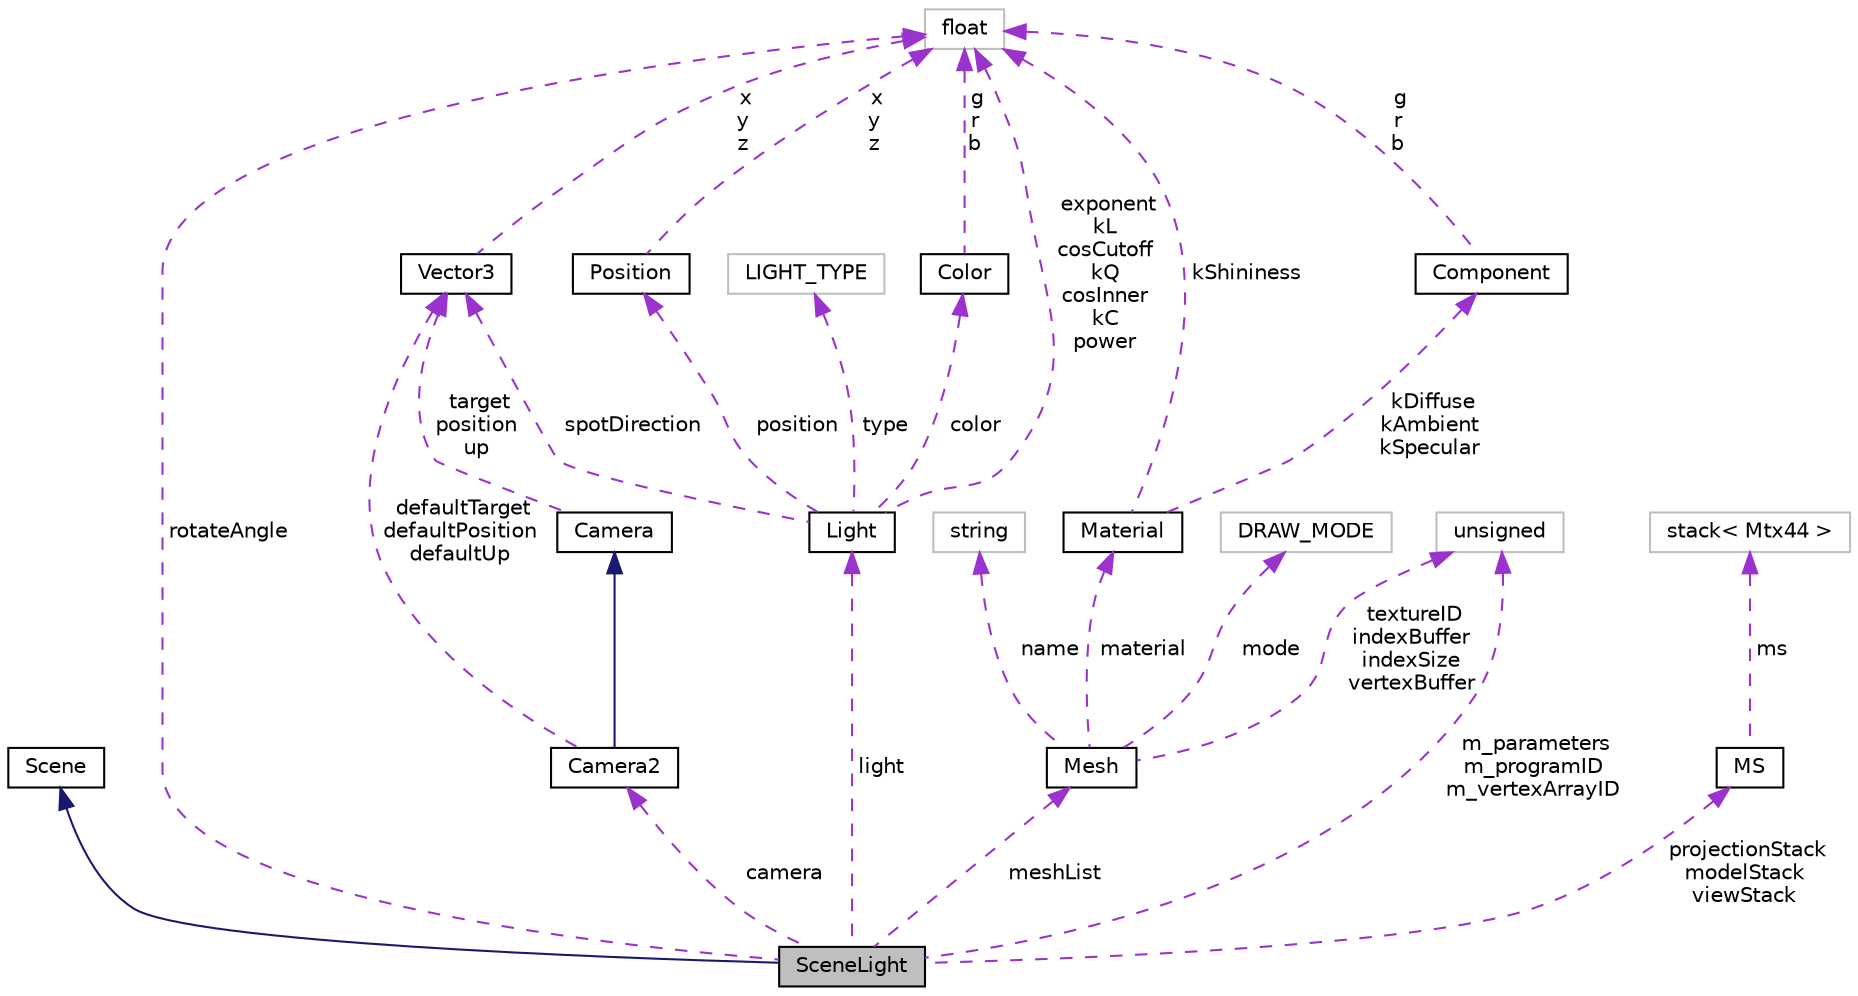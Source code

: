 digraph "SceneLight"
{
  bgcolor="transparent";
  edge [fontname="Helvetica",fontsize="10",labelfontname="Helvetica",labelfontsize="10"];
  node [fontname="Helvetica",fontsize="10",shape=record];
  Node1 [label="SceneLight",height=0.2,width=0.4,color="black", fillcolor="grey75", style="filled", fontcolor="black"];
  Node2 -> Node1 [dir="back",color="midnightblue",fontsize="10",style="solid",fontname="Helvetica"];
  Node2 [label="Scene",height=0.2,width=0.4,color="black",URL="$classScene.html"];
  Node3 -> Node1 [dir="back",color="darkorchid3",fontsize="10",style="dashed",label=" light" ,fontname="Helvetica"];
  Node3 [label="Light",height=0.2,width=0.4,color="black",URL="$structLight.html"];
  Node4 -> Node3 [dir="back",color="darkorchid3",fontsize="10",style="dashed",label=" exponent\nkL\ncosCutoff\nkQ\ncosInner\nkC\npower" ,fontname="Helvetica"];
  Node4 [label="float",height=0.2,width=0.4,color="grey75"];
  Node5 -> Node3 [dir="back",color="darkorchid3",fontsize="10",style="dashed",label=" type" ,fontname="Helvetica"];
  Node5 [label="LIGHT_TYPE",height=0.2,width=0.4,color="grey75"];
  Node6 -> Node3 [dir="back",color="darkorchid3",fontsize="10",style="dashed",label=" position" ,fontname="Helvetica"];
  Node6 [label="Position",height=0.2,width=0.4,color="black",URL="$structPosition.html"];
  Node4 -> Node6 [dir="back",color="darkorchid3",fontsize="10",style="dashed",label=" x\ny\nz" ,fontname="Helvetica"];
  Node7 -> Node3 [dir="back",color="darkorchid3",fontsize="10",style="dashed",label=" spotDirection" ,fontname="Helvetica"];
  Node7 [label="Vector3",height=0.2,width=0.4,color="black",URL="$structVector3.html",tooltip="Defines a 3D vector and its methods. "];
  Node4 -> Node7 [dir="back",color="darkorchid3",fontsize="10",style="dashed",label=" x\ny\nz" ,fontname="Helvetica"];
  Node8 -> Node3 [dir="back",color="darkorchid3",fontsize="10",style="dashed",label=" color" ,fontname="Helvetica"];
  Node8 [label="Color",height=0.2,width=0.4,color="black",URL="$structColor.html"];
  Node4 -> Node8 [dir="back",color="darkorchid3",fontsize="10",style="dashed",label=" g\nr\nb" ,fontname="Helvetica"];
  Node9 -> Node1 [dir="back",color="darkorchid3",fontsize="10",style="dashed",label=" camera" ,fontname="Helvetica"];
  Node9 [label="Camera2",height=0.2,width=0.4,color="black",URL="$classCamera2.html"];
  Node10 -> Node9 [dir="back",color="midnightblue",fontsize="10",style="solid",fontname="Helvetica"];
  Node10 [label="Camera",height=0.2,width=0.4,color="black",URL="$classCamera.html"];
  Node7 -> Node10 [dir="back",color="darkorchid3",fontsize="10",style="dashed",label=" target\nposition\nup" ,fontname="Helvetica"];
  Node7 -> Node9 [dir="back",color="darkorchid3",fontsize="10",style="dashed",label=" defaultTarget\ndefaultPosition\ndefaultUp" ,fontname="Helvetica"];
  Node4 -> Node1 [dir="back",color="darkorchid3",fontsize="10",style="dashed",label=" rotateAngle" ,fontname="Helvetica"];
  Node11 -> Node1 [dir="back",color="darkorchid3",fontsize="10",style="dashed",label=" projectionStack\nmodelStack\nviewStack" ,fontname="Helvetica"];
  Node11 [label="MS",height=0.2,width=0.4,color="black",URL="$classMS.html",tooltip="Matrix Stack class. "];
  Node12 -> Node11 [dir="back",color="darkorchid3",fontsize="10",style="dashed",label=" ms" ,fontname="Helvetica"];
  Node12 [label="stack\< Mtx44 \>",height=0.2,width=0.4,color="grey75"];
  Node13 -> Node1 [dir="back",color="darkorchid3",fontsize="10",style="dashed",label=" meshList" ,fontname="Helvetica"];
  Node13 [label="Mesh",height=0.2,width=0.4,color="black",URL="$classMesh.html",tooltip="To store VBO (vertex & color buffer) and IBO (index buffer) "];
  Node14 -> Node13 [dir="back",color="darkorchid3",fontsize="10",style="dashed",label=" material" ,fontname="Helvetica"];
  Node14 [label="Material",height=0.2,width=0.4,color="black",URL="$structMaterial.html"];
  Node4 -> Node14 [dir="back",color="darkorchid3",fontsize="10",style="dashed",label=" kShininess" ,fontname="Helvetica"];
  Node15 -> Node14 [dir="back",color="darkorchid3",fontsize="10",style="dashed",label=" kDiffuse\nkAmbient\nkSpecular" ,fontname="Helvetica"];
  Node15 [label="Component",height=0.2,width=0.4,color="black",URL="$structComponent.html"];
  Node4 -> Node15 [dir="back",color="darkorchid3",fontsize="10",style="dashed",label=" g\nr\nb" ,fontname="Helvetica"];
  Node16 -> Node13 [dir="back",color="darkorchid3",fontsize="10",style="dashed",label=" mode" ,fontname="Helvetica"];
  Node16 [label="DRAW_MODE",height=0.2,width=0.4,color="grey75"];
  Node17 -> Node13 [dir="back",color="darkorchid3",fontsize="10",style="dashed",label=" name" ,fontname="Helvetica"];
  Node17 [label="string",height=0.2,width=0.4,color="grey75"];
  Node18 -> Node13 [dir="back",color="darkorchid3",fontsize="10",style="dashed",label=" textureID\nindexBuffer\nindexSize\nvertexBuffer" ,fontname="Helvetica"];
  Node18 [label="unsigned",height=0.2,width=0.4,color="grey75"];
  Node18 -> Node1 [dir="back",color="darkorchid3",fontsize="10",style="dashed",label=" m_parameters\nm_programID\nm_vertexArrayID" ,fontname="Helvetica"];
}
